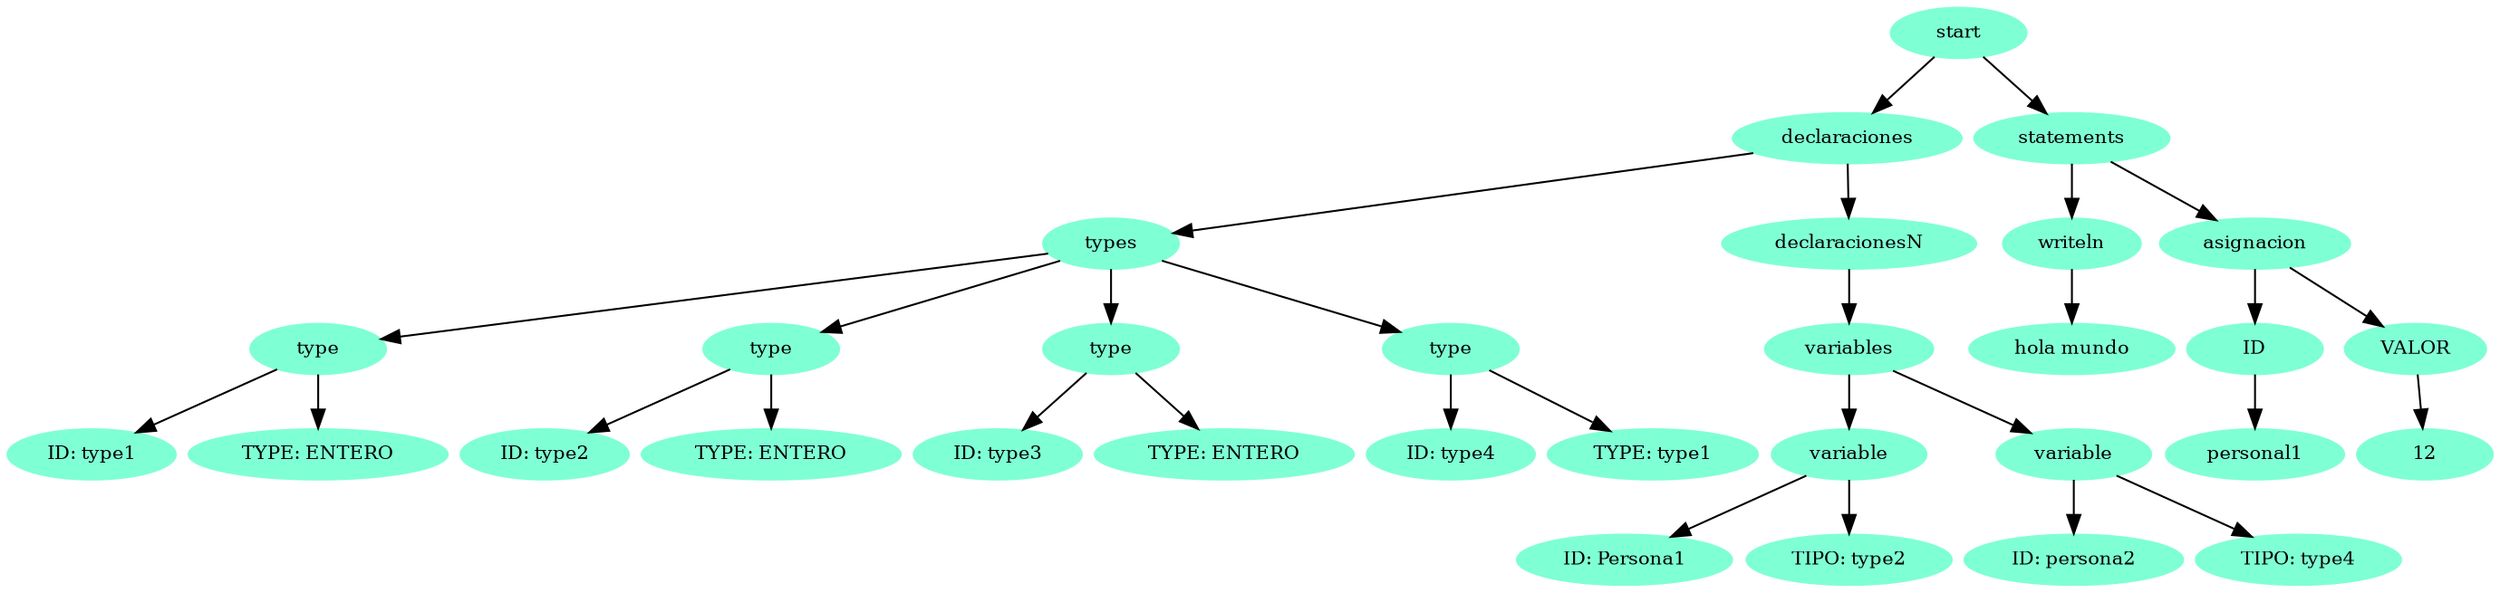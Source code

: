 digraph DefinicionDeTipos{
 rankdir=TB
nodesep=0.1
ranksep=0.4
node [style=filled, fontsize=10, width=1, height=.3, color=aquamarine]types_1[label="types"]
types_1_dec1[label="type"]
types_1_dec1_id[label="ID: type1"]
types_1_dec1_type[label="TYPE: ENTERO"]
types_1_dec2[label="type"]
types_1_dec2_id[label="ID: type2"]
types_1_dec2_type[label="TYPE: ENTERO"]
types_1_dec3[label="type"]
types_1_dec3_id[label="ID: type3"]
types_1_dec3_type[label="TYPE: ENTERO"]
types_1_dec4[label="type"]
types_1_dec4_id[label="ID: type4"]
types_1_dec4_type[label="TYPE: type1"]
start -> declaraciones
declaraciones ->types_1
types_1 -> types_1_dec1
types_1_dec1 -> types_1_dec1_id
types_1_dec1 -> types_1_dec1_type
types_1 -> types_1_dec2
types_1_dec2 -> types_1_dec2_id
types_1_dec2 -> types_1_dec2_type
types_1 -> types_1_dec3
types_1_dec3 -> types_1_dec3_id
types_1_dec3 -> types_1_dec3_type
types_1 -> types_1_dec4
types_1_dec4 -> types_1_dec4_id
types_1_dec4 -> types_1_dec4_type
variables_2[label="variables"]
variables_2_dec1[label="variable"]
variables_2_dec1_id[label="ID: Persona1"]
variables_2_dec1_type[label="TIPO: type2"]
variables_2_dec2[label="variable"]
variables_2_dec2_id[label="ID: persona2"]
variables_2_dec2_type[label="TIPO: type4"]
declaraciones -> declaracionesN
declaracionesN ->variables_2
variables_2 -> variables_2_dec1
variables_2_dec1 -> variables_2_dec1_id
variables_2_dec1 -> variables_2_dec1_type
variables_2 -> variables_2_dec2
variables_2_dec2 -> variables_2_dec2_id
variables_2_dec2 -> variables_2_dec2_type
writeln3[label=writeln]
start -> statements
statements->writeln3
nativo4[label ="hola mundo"]
writeln3 -> nativo4
asignacion5[label="asignacion"]
asignacion5_id[label=ID]
asignacion5_value[label="VALOR"]
asignacion5_name[label="personal1"]
statements -> asignacion5
asignacion5 -> asignacion5_id
asignacion5 -> asignacion5_value
asignacion5_id -> asignacion5_name
nativo6[label ="12"]
asignacion5_value -> nativo6
}

